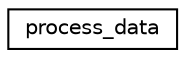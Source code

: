 digraph "Graphical Class Hierarchy"
{
  edge [fontname="Helvetica",fontsize="10",labelfontname="Helvetica",labelfontsize="10"];
  node [fontname="Helvetica",fontsize="10",shape=record];
  rankdir="LR";
  Node0 [label="process_data",height=0.2,width=0.4,color="black", fillcolor="white", style="filled",URL="$classprocess__data.html"];
}
